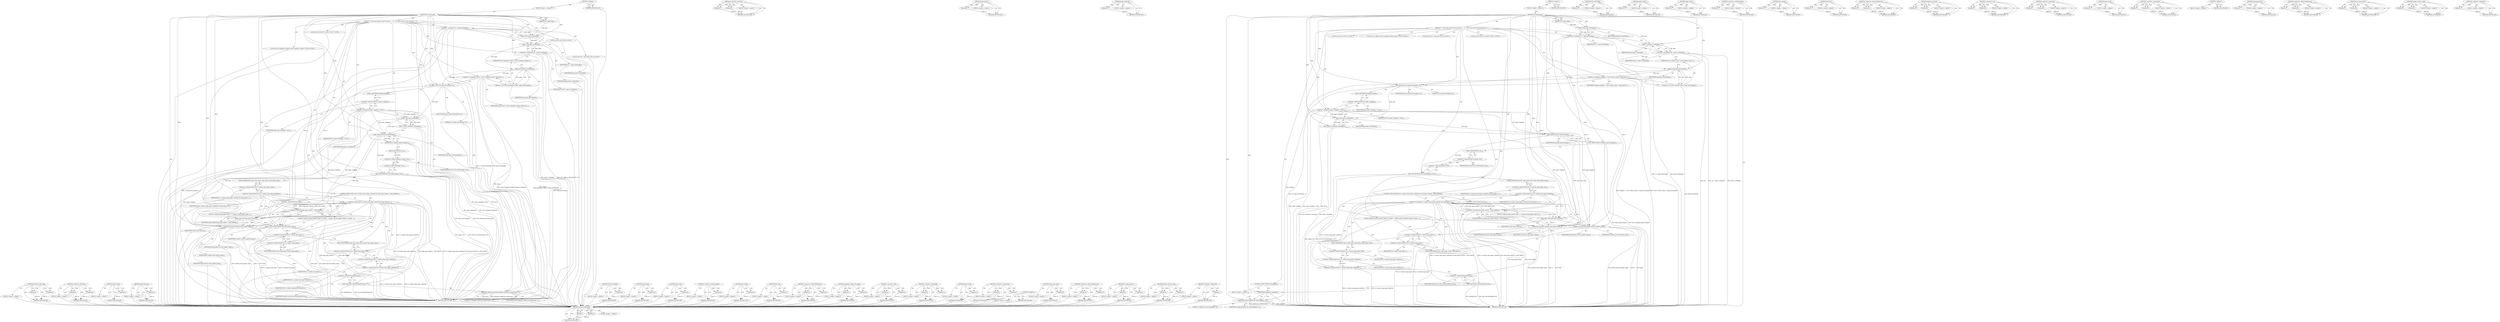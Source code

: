 digraph "&lt;operator&gt;.addressOf" {
vulnerable_192 [label=<(METHOD,enqueue_huge_page)>];
vulnerable_193 [label=<(PARAM,p1)>];
vulnerable_194 [label=<(PARAM,p2)>];
vulnerable_195 [label=<(BLOCK,&lt;empty&gt;,&lt;empty&gt;)>];
vulnerable_196 [label=<(METHOD_RETURN,ANY)>];
vulnerable_174 [label=<(METHOD,&lt;operator&gt;.lessThan)>];
vulnerable_175 [label=<(PARAM,p1)>];
vulnerable_176 [label=<(PARAM,p2)>];
vulnerable_177 [label=<(BLOCK,&lt;empty&gt;,&lt;empty&gt;)>];
vulnerable_178 [label=<(METHOD_RETURN,ANY)>];
vulnerable_130 [label=<(METHOD,page_private)>];
vulnerable_131 [label=<(PARAM,p1)>];
vulnerable_132 [label=<(BLOCK,&lt;empty&gt;,&lt;empty&gt;)>];
vulnerable_133 [label=<(METHOD_RETURN,ANY)>];
vulnerable_152 [label=<(METHOD,page_mapcount)>];
vulnerable_153 [label=<(PARAM,p1)>];
vulnerable_154 [label=<(BLOCK,&lt;empty&gt;,&lt;empty&gt;)>];
vulnerable_155 [label=<(METHOD_RETURN,ANY)>];
vulnerable_6 [label=<(METHOD,&lt;global&gt;)<SUB>1</SUB>>];
vulnerable_7 [label=<(BLOCK,&lt;empty&gt;,&lt;empty&gt;)<SUB>1</SUB>>];
vulnerable_8 [label=<(METHOD,free_huge_page)<SUB>1</SUB>>];
vulnerable_9 [label=<(PARAM,struct page *page)<SUB>1</SUB>>];
vulnerable_10 [label=<(BLOCK,{
	/*
	 * Can't pass hstate in here because it ...,{
	/*
	 * Can't pass hstate in here because it ...)<SUB>2</SUB>>];
vulnerable_11 [label="<(LOCAL,struct hstate* h: hstate*)<SUB>7</SUB>>"];
vulnerable_12 [label=<(&lt;operator&gt;.assignment,*h = page_hstate(page))<SUB>7</SUB>>];
vulnerable_13 [label=<(IDENTIFIER,h,*h = page_hstate(page))<SUB>7</SUB>>];
vulnerable_14 [label=<(page_hstate,page_hstate(page))<SUB>7</SUB>>];
vulnerable_15 [label=<(IDENTIFIER,page,page_hstate(page))<SUB>7</SUB>>];
vulnerable_16 [label="<(LOCAL,int nid: int)<SUB>8</SUB>>"];
vulnerable_17 [label=<(&lt;operator&gt;.assignment,nid = page_to_nid(page))<SUB>8</SUB>>];
vulnerable_18 [label=<(IDENTIFIER,nid,nid = page_to_nid(page))<SUB>8</SUB>>];
vulnerable_19 [label=<(page_to_nid,page_to_nid(page))<SUB>8</SUB>>];
vulnerable_20 [label=<(IDENTIFIER,page,page_to_nid(page))<SUB>8</SUB>>];
vulnerable_21 [label="<(LOCAL,struct address_space* mapping: address_space*)<SUB>9</SUB>>"];
vulnerable_22 [label=<(&lt;operator&gt;.assignment,mapping = (struct address_space *) page_private...)<SUB>11</SUB>>];
vulnerable_23 [label=<(IDENTIFIER,mapping,mapping = (struct address_space *) page_private...)<SUB>11</SUB>>];
vulnerable_24 [label=<(&lt;operator&gt;.cast,(struct address_space *) page_private(page))<SUB>11</SUB>>];
vulnerable_25 [label=<(UNKNOWN,struct address_space *,struct address_space *)<SUB>11</SUB>>];
vulnerable_26 [label=<(page_private,page_private(page))<SUB>11</SUB>>];
vulnerable_27 [label=<(IDENTIFIER,page,page_private(page))<SUB>11</SUB>>];
vulnerable_28 [label=<(set_page_private,set_page_private(page, 0))<SUB>12</SUB>>];
vulnerable_29 [label=<(IDENTIFIER,page,set_page_private(page, 0))<SUB>12</SUB>>];
vulnerable_30 [label=<(LITERAL,0,set_page_private(page, 0))<SUB>12</SUB>>];
vulnerable_31 [label=<(&lt;operator&gt;.assignment,page-&gt;mapping = NULL)<SUB>13</SUB>>];
vulnerable_32 [label=<(&lt;operator&gt;.indirectFieldAccess,page-&gt;mapping)<SUB>13</SUB>>];
vulnerable_33 [label=<(IDENTIFIER,page,page-&gt;mapping = NULL)<SUB>13</SUB>>];
vulnerable_34 [label=<(FIELD_IDENTIFIER,mapping,mapping)<SUB>13</SUB>>];
vulnerable_35 [label=<(IDENTIFIER,NULL,page-&gt;mapping = NULL)<SUB>13</SUB>>];
vulnerable_36 [label=<(BUG_ON,BUG_ON(page_count(page)))<SUB>14</SUB>>];
vulnerable_37 [label=<(page_count,page_count(page))<SUB>14</SUB>>];
vulnerable_38 [label=<(IDENTIFIER,page,page_count(page))<SUB>14</SUB>>];
vulnerable_39 [label=<(BUG_ON,BUG_ON(page_mapcount(page)))<SUB>15</SUB>>];
vulnerable_40 [label=<(page_mapcount,page_mapcount(page))<SUB>15</SUB>>];
vulnerable_41 [label=<(IDENTIFIER,page,page_mapcount(page))<SUB>15</SUB>>];
vulnerable_42 [label=<(INIT_LIST_HEAD,INIT_LIST_HEAD(&amp;page-&gt;lru))<SUB>16</SUB>>];
vulnerable_43 [label=<(&lt;operator&gt;.addressOf,&amp;page-&gt;lru)<SUB>16</SUB>>];
vulnerable_44 [label=<(&lt;operator&gt;.indirectFieldAccess,page-&gt;lru)<SUB>16</SUB>>];
vulnerable_45 [label=<(IDENTIFIER,page,INIT_LIST_HEAD(&amp;page-&gt;lru))<SUB>16</SUB>>];
vulnerable_46 [label=<(FIELD_IDENTIFIER,lru,lru)<SUB>16</SUB>>];
vulnerable_47 [label="<(LOCAL,spin_lock : spin_lock)<SUB>18</SUB>>"];
vulnerable_48 [label=<(CONTROL_STRUCTURE,IF,if (h-&gt;surplus_huge_pages_node[nid] &amp;&amp; huge_page_order(h) &lt; MAX_ORDER))<SUB>19</SUB>>];
vulnerable_49 [label=<(&lt;operator&gt;.logicalAnd,h-&gt;surplus_huge_pages_node[nid] &amp;&amp; huge_page_or...)<SUB>19</SUB>>];
vulnerable_50 [label=<(&lt;operator&gt;.indirectIndexAccess,h-&gt;surplus_huge_pages_node[nid])<SUB>19</SUB>>];
vulnerable_51 [label=<(&lt;operator&gt;.indirectFieldAccess,h-&gt;surplus_huge_pages_node)<SUB>19</SUB>>];
vulnerable_52 [label=<(IDENTIFIER,h,h-&gt;surplus_huge_pages_node[nid] &amp;&amp; huge_page_or...)<SUB>19</SUB>>];
vulnerable_53 [label=<(FIELD_IDENTIFIER,surplus_huge_pages_node,surplus_huge_pages_node)<SUB>19</SUB>>];
vulnerable_54 [label=<(IDENTIFIER,nid,h-&gt;surplus_huge_pages_node[nid] &amp;&amp; huge_page_or...)<SUB>19</SUB>>];
vulnerable_55 [label=<(&lt;operator&gt;.lessThan,huge_page_order(h) &lt; MAX_ORDER)<SUB>19</SUB>>];
vulnerable_56 [label=<(huge_page_order,huge_page_order(h))<SUB>19</SUB>>];
vulnerable_57 [label=<(IDENTIFIER,h,huge_page_order(h))<SUB>19</SUB>>];
vulnerable_58 [label=<(IDENTIFIER,MAX_ORDER,huge_page_order(h) &lt; MAX_ORDER)<SUB>19</SUB>>];
vulnerable_59 [label=<(BLOCK,{
		update_and_free_page(h, page);
		h-&gt;surplus...,{
		update_and_free_page(h, page);
		h-&gt;surplus...)<SUB>19</SUB>>];
vulnerable_60 [label=<(update_and_free_page,update_and_free_page(h, page))<SUB>20</SUB>>];
vulnerable_61 [label=<(IDENTIFIER,h,update_and_free_page(h, page))<SUB>20</SUB>>];
vulnerable_62 [label=<(IDENTIFIER,page,update_and_free_page(h, page))<SUB>20</SUB>>];
vulnerable_63 [label=<(&lt;operator&gt;.postDecrement,h-&gt;surplus_huge_pages--)<SUB>21</SUB>>];
vulnerable_64 [label=<(&lt;operator&gt;.indirectFieldAccess,h-&gt;surplus_huge_pages)<SUB>21</SUB>>];
vulnerable_65 [label=<(IDENTIFIER,h,h-&gt;surplus_huge_pages--)<SUB>21</SUB>>];
vulnerable_66 [label=<(FIELD_IDENTIFIER,surplus_huge_pages,surplus_huge_pages)<SUB>21</SUB>>];
vulnerable_67 [label=<(&lt;operator&gt;.postDecrement,h-&gt;surplus_huge_pages_node[nid]--)<SUB>22</SUB>>];
vulnerable_68 [label=<(&lt;operator&gt;.indirectIndexAccess,h-&gt;surplus_huge_pages_node[nid])<SUB>22</SUB>>];
vulnerable_69 [label=<(&lt;operator&gt;.indirectFieldAccess,h-&gt;surplus_huge_pages_node)<SUB>22</SUB>>];
vulnerable_70 [label=<(IDENTIFIER,h,h-&gt;surplus_huge_pages_node[nid]--)<SUB>22</SUB>>];
vulnerable_71 [label=<(FIELD_IDENTIFIER,surplus_huge_pages_node,surplus_huge_pages_node)<SUB>22</SUB>>];
vulnerable_72 [label=<(IDENTIFIER,nid,h-&gt;surplus_huge_pages_node[nid]--)<SUB>22</SUB>>];
vulnerable_73 [label=<(CONTROL_STRUCTURE,ELSE,else)<SUB>23</SUB>>];
vulnerable_74 [label=<(BLOCK,{
 		enqueue_huge_page(h, page);
 	},{
 		enqueue_huge_page(h, page);
 	})<SUB>23</SUB>>];
vulnerable_75 [label=<(enqueue_huge_page,enqueue_huge_page(h, page))<SUB>24</SUB>>];
vulnerable_76 [label=<(IDENTIFIER,h,enqueue_huge_page(h, page))<SUB>24</SUB>>];
vulnerable_77 [label=<(IDENTIFIER,page,enqueue_huge_page(h, page))<SUB>24</SUB>>];
vulnerable_78 [label=<(spin_unlock,spin_unlock(&amp;hugetlb_lock))<SUB>26</SUB>>];
vulnerable_79 [label=<(&lt;operator&gt;.addressOf,&amp;hugetlb_lock)<SUB>26</SUB>>];
vulnerable_80 [label=<(IDENTIFIER,hugetlb_lock,spin_unlock(&amp;hugetlb_lock))<SUB>26</SUB>>];
vulnerable_81 [label=<(CONTROL_STRUCTURE,IF,if (mapping))<SUB>27</SUB>>];
vulnerable_82 [label=<(IDENTIFIER,mapping,if (mapping))<SUB>27</SUB>>];
vulnerable_83 [label=<(BLOCK,&lt;empty&gt;,&lt;empty&gt;)<SUB>28</SUB>>];
vulnerable_84 [label=<(hugetlb_put_quota,hugetlb_put_quota(mapping, 1))<SUB>28</SUB>>];
vulnerable_85 [label=<(IDENTIFIER,mapping,hugetlb_put_quota(mapping, 1))<SUB>28</SUB>>];
vulnerable_86 [label=<(LITERAL,1,hugetlb_put_quota(mapping, 1))<SUB>28</SUB>>];
vulnerable_87 [label=<(METHOD_RETURN,void)<SUB>1</SUB>>];
vulnerable_89 [label=<(METHOD_RETURN,ANY)<SUB>1</SUB>>];
vulnerable_156 [label=<(METHOD,INIT_LIST_HEAD)>];
vulnerable_157 [label=<(PARAM,p1)>];
vulnerable_158 [label=<(BLOCK,&lt;empty&gt;,&lt;empty&gt;)>];
vulnerable_159 [label=<(METHOD_RETURN,ANY)>];
vulnerable_117 [label=<(METHOD,page_hstate)>];
vulnerable_118 [label=<(PARAM,p1)>];
vulnerable_119 [label=<(BLOCK,&lt;empty&gt;,&lt;empty&gt;)>];
vulnerable_120 [label=<(METHOD_RETURN,ANY)>];
vulnerable_148 [label=<(METHOD,page_count)>];
vulnerable_149 [label=<(PARAM,p1)>];
vulnerable_150 [label=<(BLOCK,&lt;empty&gt;,&lt;empty&gt;)>];
vulnerable_151 [label=<(METHOD_RETURN,ANY)>];
vulnerable_188 [label=<(METHOD,&lt;operator&gt;.postDecrement)>];
vulnerable_189 [label=<(PARAM,p1)>];
vulnerable_190 [label=<(BLOCK,&lt;empty&gt;,&lt;empty&gt;)>];
vulnerable_191 [label=<(METHOD_RETURN,ANY)>];
vulnerable_197 [label=<(METHOD,spin_unlock)>];
vulnerable_198 [label=<(PARAM,p1)>];
vulnerable_199 [label=<(BLOCK,&lt;empty&gt;,&lt;empty&gt;)>];
vulnerable_200 [label=<(METHOD_RETURN,ANY)>];
vulnerable_144 [label=<(METHOD,BUG_ON)>];
vulnerable_145 [label=<(PARAM,p1)>];
vulnerable_146 [label=<(BLOCK,&lt;empty&gt;,&lt;empty&gt;)>];
vulnerable_147 [label=<(METHOD_RETURN,ANY)>];
vulnerable_139 [label=<(METHOD,&lt;operator&gt;.indirectFieldAccess)>];
vulnerable_140 [label=<(PARAM,p1)>];
vulnerable_141 [label=<(PARAM,p2)>];
vulnerable_142 [label=<(BLOCK,&lt;empty&gt;,&lt;empty&gt;)>];
vulnerable_143 [label=<(METHOD_RETURN,ANY)>];
vulnerable_201 [label=<(METHOD,hugetlb_put_quota)>];
vulnerable_202 [label=<(PARAM,p1)>];
vulnerable_203 [label=<(PARAM,p2)>];
vulnerable_204 [label=<(BLOCK,&lt;empty&gt;,&lt;empty&gt;)>];
vulnerable_205 [label=<(METHOD_RETURN,ANY)>];
vulnerable_125 [label=<(METHOD,&lt;operator&gt;.cast)>];
vulnerable_126 [label=<(PARAM,p1)>];
vulnerable_127 [label=<(PARAM,p2)>];
vulnerable_128 [label=<(BLOCK,&lt;empty&gt;,&lt;empty&gt;)>];
vulnerable_129 [label=<(METHOD_RETURN,ANY)>];
vulnerable_164 [label=<(METHOD,&lt;operator&gt;.logicalAnd)>];
vulnerable_165 [label=<(PARAM,p1)>];
vulnerable_166 [label=<(PARAM,p2)>];
vulnerable_167 [label=<(BLOCK,&lt;empty&gt;,&lt;empty&gt;)>];
vulnerable_168 [label=<(METHOD_RETURN,ANY)>];
vulnerable_121 [label=<(METHOD,page_to_nid)>];
vulnerable_122 [label=<(PARAM,p1)>];
vulnerable_123 [label=<(BLOCK,&lt;empty&gt;,&lt;empty&gt;)>];
vulnerable_124 [label=<(METHOD_RETURN,ANY)>];
vulnerable_112 [label=<(METHOD,&lt;operator&gt;.assignment)>];
vulnerable_113 [label=<(PARAM,p1)>];
vulnerable_114 [label=<(PARAM,p2)>];
vulnerable_115 [label=<(BLOCK,&lt;empty&gt;,&lt;empty&gt;)>];
vulnerable_116 [label=<(METHOD_RETURN,ANY)>];
vulnerable_106 [label=<(METHOD,&lt;global&gt;)<SUB>1</SUB>>];
vulnerable_107 [label=<(BLOCK,&lt;empty&gt;,&lt;empty&gt;)>];
vulnerable_108 [label=<(METHOD_RETURN,ANY)>];
vulnerable_179 [label=<(METHOD,huge_page_order)>];
vulnerable_180 [label=<(PARAM,p1)>];
vulnerable_181 [label=<(BLOCK,&lt;empty&gt;,&lt;empty&gt;)>];
vulnerable_182 [label=<(METHOD_RETURN,ANY)>];
vulnerable_169 [label=<(METHOD,&lt;operator&gt;.indirectIndexAccess)>];
vulnerable_170 [label=<(PARAM,p1)>];
vulnerable_171 [label=<(PARAM,p2)>];
vulnerable_172 [label=<(BLOCK,&lt;empty&gt;,&lt;empty&gt;)>];
vulnerable_173 [label=<(METHOD_RETURN,ANY)>];
vulnerable_134 [label=<(METHOD,set_page_private)>];
vulnerable_135 [label=<(PARAM,p1)>];
vulnerable_136 [label=<(PARAM,p2)>];
vulnerable_137 [label=<(BLOCK,&lt;empty&gt;,&lt;empty&gt;)>];
vulnerable_138 [label=<(METHOD_RETURN,ANY)>];
vulnerable_183 [label=<(METHOD,update_and_free_page)>];
vulnerable_184 [label=<(PARAM,p1)>];
vulnerable_185 [label=<(PARAM,p2)>];
vulnerable_186 [label=<(BLOCK,&lt;empty&gt;,&lt;empty&gt;)>];
vulnerable_187 [label=<(METHOD_RETURN,ANY)>];
vulnerable_160 [label=<(METHOD,&lt;operator&gt;.addressOf)>];
vulnerable_161 [label=<(PARAM,p1)>];
vulnerable_162 [label=<(BLOCK,&lt;empty&gt;,&lt;empty&gt;)>];
vulnerable_163 [label=<(METHOD_RETURN,ANY)>];
fixed_189 [label=<(METHOD,enqueue_huge_page)>];
fixed_190 [label=<(PARAM,p1)>];
fixed_191 [label=<(PARAM,p2)>];
fixed_192 [label=<(BLOCK,&lt;empty&gt;,&lt;empty&gt;)>];
fixed_193 [label=<(METHOD_RETURN,ANY)>];
fixed_171 [label=<(METHOD,&lt;operator&gt;.lessThan)>];
fixed_172 [label=<(PARAM,p1)>];
fixed_173 [label=<(PARAM,p2)>];
fixed_174 [label=<(BLOCK,&lt;empty&gt;,&lt;empty&gt;)>];
fixed_175 [label=<(METHOD_RETURN,ANY)>];
fixed_127 [label=<(METHOD,page_private)>];
fixed_128 [label=<(PARAM,p1)>];
fixed_129 [label=<(BLOCK,&lt;empty&gt;,&lt;empty&gt;)>];
fixed_130 [label=<(METHOD_RETURN,ANY)>];
fixed_149 [label=<(METHOD,page_mapcount)>];
fixed_150 [label=<(PARAM,p1)>];
fixed_151 [label=<(BLOCK,&lt;empty&gt;,&lt;empty&gt;)>];
fixed_152 [label=<(METHOD_RETURN,ANY)>];
fixed_6 [label=<(METHOD,&lt;global&gt;)<SUB>1</SUB>>];
fixed_7 [label=<(BLOCK,&lt;empty&gt;,&lt;empty&gt;)<SUB>1</SUB>>];
fixed_8 [label=<(METHOD,free_huge_page)<SUB>1</SUB>>];
fixed_9 [label=<(PARAM,struct page *page)<SUB>1</SUB>>];
fixed_10 [label=<(BLOCK,{
	/*
	 * Can't pass hstate in here because it ...,{
	/*
	 * Can't pass hstate in here because it ...)<SUB>2</SUB>>];
fixed_11 [label="<(LOCAL,struct hstate* h: hstate*)<SUB>7</SUB>>"];
fixed_12 [label=<(&lt;operator&gt;.assignment,*h = page_hstate(page))<SUB>7</SUB>>];
fixed_13 [label=<(IDENTIFIER,h,*h = page_hstate(page))<SUB>7</SUB>>];
fixed_14 [label=<(page_hstate,page_hstate(page))<SUB>7</SUB>>];
fixed_15 [label=<(IDENTIFIER,page,page_hstate(page))<SUB>7</SUB>>];
fixed_16 [label="<(LOCAL,int nid: int)<SUB>8</SUB>>"];
fixed_17 [label=<(&lt;operator&gt;.assignment,nid = page_to_nid(page))<SUB>8</SUB>>];
fixed_18 [label=<(IDENTIFIER,nid,nid = page_to_nid(page))<SUB>8</SUB>>];
fixed_19 [label=<(page_to_nid,page_to_nid(page))<SUB>8</SUB>>];
fixed_20 [label=<(IDENTIFIER,page,page_to_nid(page))<SUB>8</SUB>>];
fixed_21 [label="<(LOCAL,struct hugepage_subpool* spool: hugepage_subpool*)<SUB>9</SUB>>"];
fixed_22 [label=<(&lt;operator&gt;.assignment,*spool =
		(struct hugepage_subpool *)page_priv...)<SUB>9</SUB>>];
fixed_23 [label=<(IDENTIFIER,spool,*spool =
		(struct hugepage_subpool *)page_priv...)<SUB>9</SUB>>];
fixed_24 [label=<(&lt;operator&gt;.cast,(struct hugepage_subpool *)page_private(page))<SUB>10</SUB>>];
fixed_25 [label=<(UNKNOWN,struct hugepage_subpool *,struct hugepage_subpool *)<SUB>10</SUB>>];
fixed_26 [label=<(page_private,page_private(page))<SUB>10</SUB>>];
fixed_27 [label=<(IDENTIFIER,page,page_private(page))<SUB>10</SUB>>];
fixed_28 [label=<(set_page_private,set_page_private(page, 0))<SUB>12</SUB>>];
fixed_29 [label=<(IDENTIFIER,page,set_page_private(page, 0))<SUB>12</SUB>>];
fixed_30 [label=<(LITERAL,0,set_page_private(page, 0))<SUB>12</SUB>>];
fixed_31 [label=<(&lt;operator&gt;.assignment,page-&gt;mapping = NULL)<SUB>13</SUB>>];
fixed_32 [label=<(&lt;operator&gt;.indirectFieldAccess,page-&gt;mapping)<SUB>13</SUB>>];
fixed_33 [label=<(IDENTIFIER,page,page-&gt;mapping = NULL)<SUB>13</SUB>>];
fixed_34 [label=<(FIELD_IDENTIFIER,mapping,mapping)<SUB>13</SUB>>];
fixed_35 [label=<(IDENTIFIER,NULL,page-&gt;mapping = NULL)<SUB>13</SUB>>];
fixed_36 [label=<(BUG_ON,BUG_ON(page_count(page)))<SUB>14</SUB>>];
fixed_37 [label=<(page_count,page_count(page))<SUB>14</SUB>>];
fixed_38 [label=<(IDENTIFIER,page,page_count(page))<SUB>14</SUB>>];
fixed_39 [label=<(BUG_ON,BUG_ON(page_mapcount(page)))<SUB>15</SUB>>];
fixed_40 [label=<(page_mapcount,page_mapcount(page))<SUB>15</SUB>>];
fixed_41 [label=<(IDENTIFIER,page,page_mapcount(page))<SUB>15</SUB>>];
fixed_42 [label=<(INIT_LIST_HEAD,INIT_LIST_HEAD(&amp;page-&gt;lru))<SUB>16</SUB>>];
fixed_43 [label=<(&lt;operator&gt;.addressOf,&amp;page-&gt;lru)<SUB>16</SUB>>];
fixed_44 [label=<(&lt;operator&gt;.indirectFieldAccess,page-&gt;lru)<SUB>16</SUB>>];
fixed_45 [label=<(IDENTIFIER,page,INIT_LIST_HEAD(&amp;page-&gt;lru))<SUB>16</SUB>>];
fixed_46 [label=<(FIELD_IDENTIFIER,lru,lru)<SUB>16</SUB>>];
fixed_47 [label="<(LOCAL,spin_lock : spin_lock)<SUB>18</SUB>>"];
fixed_48 [label=<(CONTROL_STRUCTURE,IF,if (h-&gt;surplus_huge_pages_node[nid] &amp;&amp; huge_page_order(h) &lt; MAX_ORDER))<SUB>19</SUB>>];
fixed_49 [label=<(&lt;operator&gt;.logicalAnd,h-&gt;surplus_huge_pages_node[nid] &amp;&amp; huge_page_or...)<SUB>19</SUB>>];
fixed_50 [label=<(&lt;operator&gt;.indirectIndexAccess,h-&gt;surplus_huge_pages_node[nid])<SUB>19</SUB>>];
fixed_51 [label=<(&lt;operator&gt;.indirectFieldAccess,h-&gt;surplus_huge_pages_node)<SUB>19</SUB>>];
fixed_52 [label=<(IDENTIFIER,h,h-&gt;surplus_huge_pages_node[nid] &amp;&amp; huge_page_or...)<SUB>19</SUB>>];
fixed_53 [label=<(FIELD_IDENTIFIER,surplus_huge_pages_node,surplus_huge_pages_node)<SUB>19</SUB>>];
fixed_54 [label=<(IDENTIFIER,nid,h-&gt;surplus_huge_pages_node[nid] &amp;&amp; huge_page_or...)<SUB>19</SUB>>];
fixed_55 [label=<(&lt;operator&gt;.lessThan,huge_page_order(h) &lt; MAX_ORDER)<SUB>19</SUB>>];
fixed_56 [label=<(huge_page_order,huge_page_order(h))<SUB>19</SUB>>];
fixed_57 [label=<(IDENTIFIER,h,huge_page_order(h))<SUB>19</SUB>>];
fixed_58 [label=<(IDENTIFIER,MAX_ORDER,huge_page_order(h) &lt; MAX_ORDER)<SUB>19</SUB>>];
fixed_59 [label=<(BLOCK,{
		update_and_free_page(h, page);
		h-&gt;surplus...,{
		update_and_free_page(h, page);
		h-&gt;surplus...)<SUB>19</SUB>>];
fixed_60 [label=<(update_and_free_page,update_and_free_page(h, page))<SUB>20</SUB>>];
fixed_61 [label=<(IDENTIFIER,h,update_and_free_page(h, page))<SUB>20</SUB>>];
fixed_62 [label=<(IDENTIFIER,page,update_and_free_page(h, page))<SUB>20</SUB>>];
fixed_63 [label=<(&lt;operator&gt;.postDecrement,h-&gt;surplus_huge_pages--)<SUB>21</SUB>>];
fixed_64 [label=<(&lt;operator&gt;.indirectFieldAccess,h-&gt;surplus_huge_pages)<SUB>21</SUB>>];
fixed_65 [label=<(IDENTIFIER,h,h-&gt;surplus_huge_pages--)<SUB>21</SUB>>];
fixed_66 [label=<(FIELD_IDENTIFIER,surplus_huge_pages,surplus_huge_pages)<SUB>21</SUB>>];
fixed_67 [label=<(&lt;operator&gt;.postDecrement,h-&gt;surplus_huge_pages_node[nid]--)<SUB>22</SUB>>];
fixed_68 [label=<(&lt;operator&gt;.indirectIndexAccess,h-&gt;surplus_huge_pages_node[nid])<SUB>22</SUB>>];
fixed_69 [label=<(&lt;operator&gt;.indirectFieldAccess,h-&gt;surplus_huge_pages_node)<SUB>22</SUB>>];
fixed_70 [label=<(IDENTIFIER,h,h-&gt;surplus_huge_pages_node[nid]--)<SUB>22</SUB>>];
fixed_71 [label=<(FIELD_IDENTIFIER,surplus_huge_pages_node,surplus_huge_pages_node)<SUB>22</SUB>>];
fixed_72 [label=<(IDENTIFIER,nid,h-&gt;surplus_huge_pages_node[nid]--)<SUB>22</SUB>>];
fixed_73 [label=<(CONTROL_STRUCTURE,ELSE,else)<SUB>23</SUB>>];
fixed_74 [label=<(BLOCK,{
 		enqueue_huge_page(h, page);
 	},{
 		enqueue_huge_page(h, page);
 	})<SUB>23</SUB>>];
fixed_75 [label=<(enqueue_huge_page,enqueue_huge_page(h, page))<SUB>24</SUB>>];
fixed_76 [label=<(IDENTIFIER,h,enqueue_huge_page(h, page))<SUB>24</SUB>>];
fixed_77 [label=<(IDENTIFIER,page,enqueue_huge_page(h, page))<SUB>24</SUB>>];
fixed_78 [label=<(spin_unlock,spin_unlock(&amp;hugetlb_lock))<SUB>26</SUB>>];
fixed_79 [label=<(&lt;operator&gt;.addressOf,&amp;hugetlb_lock)<SUB>26</SUB>>];
fixed_80 [label=<(IDENTIFIER,hugetlb_lock,spin_unlock(&amp;hugetlb_lock))<SUB>26</SUB>>];
fixed_81 [label=<(hugepage_subpool_put_pages,hugepage_subpool_put_pages(spool, 1))<SUB>27</SUB>>];
fixed_82 [label=<(IDENTIFIER,spool,hugepage_subpool_put_pages(spool, 1))<SUB>27</SUB>>];
fixed_83 [label=<(LITERAL,1,hugepage_subpool_put_pages(spool, 1))<SUB>27</SUB>>];
fixed_84 [label=<(METHOD_RETURN,void)<SUB>1</SUB>>];
fixed_86 [label=<(METHOD_RETURN,ANY)<SUB>1</SUB>>];
fixed_153 [label=<(METHOD,INIT_LIST_HEAD)>];
fixed_154 [label=<(PARAM,p1)>];
fixed_155 [label=<(BLOCK,&lt;empty&gt;,&lt;empty&gt;)>];
fixed_156 [label=<(METHOD_RETURN,ANY)>];
fixed_114 [label=<(METHOD,page_hstate)>];
fixed_115 [label=<(PARAM,p1)>];
fixed_116 [label=<(BLOCK,&lt;empty&gt;,&lt;empty&gt;)>];
fixed_117 [label=<(METHOD_RETURN,ANY)>];
fixed_145 [label=<(METHOD,page_count)>];
fixed_146 [label=<(PARAM,p1)>];
fixed_147 [label=<(BLOCK,&lt;empty&gt;,&lt;empty&gt;)>];
fixed_148 [label=<(METHOD_RETURN,ANY)>];
fixed_185 [label=<(METHOD,&lt;operator&gt;.postDecrement)>];
fixed_186 [label=<(PARAM,p1)>];
fixed_187 [label=<(BLOCK,&lt;empty&gt;,&lt;empty&gt;)>];
fixed_188 [label=<(METHOD_RETURN,ANY)>];
fixed_194 [label=<(METHOD,spin_unlock)>];
fixed_195 [label=<(PARAM,p1)>];
fixed_196 [label=<(BLOCK,&lt;empty&gt;,&lt;empty&gt;)>];
fixed_197 [label=<(METHOD_RETURN,ANY)>];
fixed_141 [label=<(METHOD,BUG_ON)>];
fixed_142 [label=<(PARAM,p1)>];
fixed_143 [label=<(BLOCK,&lt;empty&gt;,&lt;empty&gt;)>];
fixed_144 [label=<(METHOD_RETURN,ANY)>];
fixed_136 [label=<(METHOD,&lt;operator&gt;.indirectFieldAccess)>];
fixed_137 [label=<(PARAM,p1)>];
fixed_138 [label=<(PARAM,p2)>];
fixed_139 [label=<(BLOCK,&lt;empty&gt;,&lt;empty&gt;)>];
fixed_140 [label=<(METHOD_RETURN,ANY)>];
fixed_198 [label=<(METHOD,hugepage_subpool_put_pages)>];
fixed_199 [label=<(PARAM,p1)>];
fixed_200 [label=<(PARAM,p2)>];
fixed_201 [label=<(BLOCK,&lt;empty&gt;,&lt;empty&gt;)>];
fixed_202 [label=<(METHOD_RETURN,ANY)>];
fixed_122 [label=<(METHOD,&lt;operator&gt;.cast)>];
fixed_123 [label=<(PARAM,p1)>];
fixed_124 [label=<(PARAM,p2)>];
fixed_125 [label=<(BLOCK,&lt;empty&gt;,&lt;empty&gt;)>];
fixed_126 [label=<(METHOD_RETURN,ANY)>];
fixed_161 [label=<(METHOD,&lt;operator&gt;.logicalAnd)>];
fixed_162 [label=<(PARAM,p1)>];
fixed_163 [label=<(PARAM,p2)>];
fixed_164 [label=<(BLOCK,&lt;empty&gt;,&lt;empty&gt;)>];
fixed_165 [label=<(METHOD_RETURN,ANY)>];
fixed_118 [label=<(METHOD,page_to_nid)>];
fixed_119 [label=<(PARAM,p1)>];
fixed_120 [label=<(BLOCK,&lt;empty&gt;,&lt;empty&gt;)>];
fixed_121 [label=<(METHOD_RETURN,ANY)>];
fixed_109 [label=<(METHOD,&lt;operator&gt;.assignment)>];
fixed_110 [label=<(PARAM,p1)>];
fixed_111 [label=<(PARAM,p2)>];
fixed_112 [label=<(BLOCK,&lt;empty&gt;,&lt;empty&gt;)>];
fixed_113 [label=<(METHOD_RETURN,ANY)>];
fixed_103 [label=<(METHOD,&lt;global&gt;)<SUB>1</SUB>>];
fixed_104 [label=<(BLOCK,&lt;empty&gt;,&lt;empty&gt;)>];
fixed_105 [label=<(METHOD_RETURN,ANY)>];
fixed_176 [label=<(METHOD,huge_page_order)>];
fixed_177 [label=<(PARAM,p1)>];
fixed_178 [label=<(BLOCK,&lt;empty&gt;,&lt;empty&gt;)>];
fixed_179 [label=<(METHOD_RETURN,ANY)>];
fixed_166 [label=<(METHOD,&lt;operator&gt;.indirectIndexAccess)>];
fixed_167 [label=<(PARAM,p1)>];
fixed_168 [label=<(PARAM,p2)>];
fixed_169 [label=<(BLOCK,&lt;empty&gt;,&lt;empty&gt;)>];
fixed_170 [label=<(METHOD_RETURN,ANY)>];
fixed_131 [label=<(METHOD,set_page_private)>];
fixed_132 [label=<(PARAM,p1)>];
fixed_133 [label=<(PARAM,p2)>];
fixed_134 [label=<(BLOCK,&lt;empty&gt;,&lt;empty&gt;)>];
fixed_135 [label=<(METHOD_RETURN,ANY)>];
fixed_180 [label=<(METHOD,update_and_free_page)>];
fixed_181 [label=<(PARAM,p1)>];
fixed_182 [label=<(PARAM,p2)>];
fixed_183 [label=<(BLOCK,&lt;empty&gt;,&lt;empty&gt;)>];
fixed_184 [label=<(METHOD_RETURN,ANY)>];
fixed_157 [label=<(METHOD,&lt;operator&gt;.addressOf)>];
fixed_158 [label=<(PARAM,p1)>];
fixed_159 [label=<(BLOCK,&lt;empty&gt;,&lt;empty&gt;)>];
fixed_160 [label=<(METHOD_RETURN,ANY)>];
vulnerable_192 -> vulnerable_193  [key=0, label="AST: "];
vulnerable_192 -> vulnerable_193  [key=1, label="DDG: "];
vulnerable_192 -> vulnerable_195  [key=0, label="AST: "];
vulnerable_192 -> vulnerable_194  [key=0, label="AST: "];
vulnerable_192 -> vulnerable_194  [key=1, label="DDG: "];
vulnerable_192 -> vulnerable_196  [key=0, label="AST: "];
vulnerable_192 -> vulnerable_196  [key=1, label="CFG: "];
vulnerable_193 -> vulnerable_196  [key=0, label="DDG: p1"];
vulnerable_194 -> vulnerable_196  [key=0, label="DDG: p2"];
vulnerable_174 -> vulnerable_175  [key=0, label="AST: "];
vulnerable_174 -> vulnerable_175  [key=1, label="DDG: "];
vulnerable_174 -> vulnerable_177  [key=0, label="AST: "];
vulnerable_174 -> vulnerable_176  [key=0, label="AST: "];
vulnerable_174 -> vulnerable_176  [key=1, label="DDG: "];
vulnerable_174 -> vulnerable_178  [key=0, label="AST: "];
vulnerable_174 -> vulnerable_178  [key=1, label="CFG: "];
vulnerable_175 -> vulnerable_178  [key=0, label="DDG: p1"];
vulnerable_176 -> vulnerable_178  [key=0, label="DDG: p2"];
vulnerable_130 -> vulnerable_131  [key=0, label="AST: "];
vulnerable_130 -> vulnerable_131  [key=1, label="DDG: "];
vulnerable_130 -> vulnerable_132  [key=0, label="AST: "];
vulnerable_130 -> vulnerable_133  [key=0, label="AST: "];
vulnerable_130 -> vulnerable_133  [key=1, label="CFG: "];
vulnerable_131 -> vulnerable_133  [key=0, label="DDG: p1"];
vulnerable_152 -> vulnerable_153  [key=0, label="AST: "];
vulnerable_152 -> vulnerable_153  [key=1, label="DDG: "];
vulnerable_152 -> vulnerable_154  [key=0, label="AST: "];
vulnerable_152 -> vulnerable_155  [key=0, label="AST: "];
vulnerable_152 -> vulnerable_155  [key=1, label="CFG: "];
vulnerable_153 -> vulnerable_155  [key=0, label="DDG: p1"];
vulnerable_6 -> vulnerable_7  [key=0, label="AST: "];
vulnerable_6 -> vulnerable_89  [key=0, label="AST: "];
vulnerable_6 -> vulnerable_89  [key=1, label="CFG: "];
vulnerable_7 -> vulnerable_8  [key=0, label="AST: "];
vulnerable_8 -> vulnerable_9  [key=0, label="AST: "];
vulnerable_8 -> vulnerable_9  [key=1, label="DDG: "];
vulnerable_8 -> vulnerable_10  [key=0, label="AST: "];
vulnerable_8 -> vulnerable_87  [key=0, label="AST: "];
vulnerable_8 -> vulnerable_14  [key=0, label="CFG: "];
vulnerable_8 -> vulnerable_14  [key=1, label="DDG: "];
vulnerable_8 -> vulnerable_31  [key=0, label="DDG: "];
vulnerable_8 -> vulnerable_28  [key=0, label="DDG: "];
vulnerable_8 -> vulnerable_78  [key=0, label="DDG: "];
vulnerable_8 -> vulnerable_82  [key=0, label="DDG: "];
vulnerable_8 -> vulnerable_19  [key=0, label="DDG: "];
vulnerable_8 -> vulnerable_37  [key=0, label="DDG: "];
vulnerable_8 -> vulnerable_40  [key=0, label="DDG: "];
vulnerable_8 -> vulnerable_26  [key=0, label="DDG: "];
vulnerable_8 -> vulnerable_55  [key=0, label="DDG: "];
vulnerable_8 -> vulnerable_60  [key=0, label="DDG: "];
vulnerable_8 -> vulnerable_84  [key=0, label="DDG: "];
vulnerable_8 -> vulnerable_56  [key=0, label="DDG: "];
vulnerable_8 -> vulnerable_75  [key=0, label="DDG: "];
vulnerable_9 -> vulnerable_14  [key=0, label="DDG: page"];
vulnerable_10 -> vulnerable_11  [key=0, label="AST: "];
vulnerable_10 -> vulnerable_12  [key=0, label="AST: "];
vulnerable_10 -> vulnerable_16  [key=0, label="AST: "];
vulnerable_10 -> vulnerable_17  [key=0, label="AST: "];
vulnerable_10 -> vulnerable_21  [key=0, label="AST: "];
vulnerable_10 -> vulnerable_22  [key=0, label="AST: "];
vulnerable_10 -> vulnerable_28  [key=0, label="AST: "];
vulnerable_10 -> vulnerable_31  [key=0, label="AST: "];
vulnerable_10 -> vulnerable_36  [key=0, label="AST: "];
vulnerable_10 -> vulnerable_39  [key=0, label="AST: "];
vulnerable_10 -> vulnerable_42  [key=0, label="AST: "];
vulnerable_10 -> vulnerable_47  [key=0, label="AST: "];
vulnerable_10 -> vulnerable_48  [key=0, label="AST: "];
vulnerable_10 -> vulnerable_78  [key=0, label="AST: "];
vulnerable_10 -> vulnerable_81  [key=0, label="AST: "];
vulnerable_12 -> vulnerable_13  [key=0, label="AST: "];
vulnerable_12 -> vulnerable_14  [key=0, label="AST: "];
vulnerable_12 -> vulnerable_19  [key=0, label="CFG: "];
vulnerable_12 -> vulnerable_87  [key=0, label="DDG: page_hstate(page)"];
vulnerable_12 -> vulnerable_87  [key=1, label="DDG: *h = page_hstate(page)"];
vulnerable_12 -> vulnerable_60  [key=0, label="DDG: h"];
vulnerable_12 -> vulnerable_56  [key=0, label="DDG: h"];
vulnerable_12 -> vulnerable_75  [key=0, label="DDG: h"];
vulnerable_14 -> vulnerable_15  [key=0, label="AST: "];
vulnerable_14 -> vulnerable_12  [key=0, label="CFG: "];
vulnerable_14 -> vulnerable_12  [key=1, label="DDG: page"];
vulnerable_14 -> vulnerable_19  [key=0, label="DDG: page"];
vulnerable_17 -> vulnerable_18  [key=0, label="AST: "];
vulnerable_17 -> vulnerable_19  [key=0, label="AST: "];
vulnerable_17 -> vulnerable_25  [key=0, label="CFG: "];
vulnerable_17 -> vulnerable_87  [key=0, label="DDG: nid"];
vulnerable_17 -> vulnerable_87  [key=1, label="DDG: page_to_nid(page)"];
vulnerable_17 -> vulnerable_87  [key=2, label="DDG: nid = page_to_nid(page)"];
vulnerable_19 -> vulnerable_20  [key=0, label="AST: "];
vulnerable_19 -> vulnerable_17  [key=0, label="CFG: "];
vulnerable_19 -> vulnerable_17  [key=1, label="DDG: page"];
vulnerable_19 -> vulnerable_26  [key=0, label="DDG: page"];
vulnerable_22 -> vulnerable_23  [key=0, label="AST: "];
vulnerable_22 -> vulnerable_24  [key=0, label="AST: "];
vulnerable_22 -> vulnerable_28  [key=0, label="CFG: "];
vulnerable_22 -> vulnerable_87  [key=0, label="DDG: (struct address_space *) page_private(page)"];
vulnerable_22 -> vulnerable_87  [key=1, label="DDG: mapping = (struct address_space *) page_private(page)"];
vulnerable_22 -> vulnerable_84  [key=0, label="DDG: mapping"];
vulnerable_24 -> vulnerable_25  [key=0, label="AST: "];
vulnerable_24 -> vulnerable_26  [key=0, label="AST: "];
vulnerable_24 -> vulnerable_22  [key=0, label="CFG: "];
vulnerable_24 -> vulnerable_87  [key=0, label="DDG: page_private(page)"];
vulnerable_25 -> vulnerable_26  [key=0, label="CFG: "];
vulnerable_26 -> vulnerable_27  [key=0, label="AST: "];
vulnerable_26 -> vulnerable_24  [key=0, label="CFG: "];
vulnerable_26 -> vulnerable_24  [key=1, label="DDG: page"];
vulnerable_26 -> vulnerable_22  [key=0, label="DDG: page"];
vulnerable_26 -> vulnerable_28  [key=0, label="DDG: page"];
vulnerable_28 -> vulnerable_29  [key=0, label="AST: "];
vulnerable_28 -> vulnerable_30  [key=0, label="AST: "];
vulnerable_28 -> vulnerable_34  [key=0, label="CFG: "];
vulnerable_28 -> vulnerable_87  [key=0, label="DDG: set_page_private(page, 0)"];
vulnerable_28 -> vulnerable_37  [key=0, label="DDG: page"];
vulnerable_31 -> vulnerable_32  [key=0, label="AST: "];
vulnerable_31 -> vulnerable_35  [key=0, label="AST: "];
vulnerable_31 -> vulnerable_37  [key=0, label="CFG: "];
vulnerable_31 -> vulnerable_37  [key=1, label="DDG: page-&gt;mapping"];
vulnerable_31 -> vulnerable_87  [key=0, label="DDG: page-&gt;mapping"];
vulnerable_31 -> vulnerable_87  [key=1, label="DDG: page-&gt;mapping = NULL"];
vulnerable_31 -> vulnerable_87  [key=2, label="DDG: NULL"];
vulnerable_31 -> vulnerable_40  [key=0, label="DDG: page-&gt;mapping"];
vulnerable_31 -> vulnerable_60  [key=0, label="DDG: page-&gt;mapping"];
vulnerable_31 -> vulnerable_75  [key=0, label="DDG: page-&gt;mapping"];
vulnerable_32 -> vulnerable_33  [key=0, label="AST: "];
vulnerable_32 -> vulnerable_34  [key=0, label="AST: "];
vulnerable_32 -> vulnerable_31  [key=0, label="CFG: "];
vulnerable_34 -> vulnerable_32  [key=0, label="CFG: "];
vulnerable_36 -> vulnerable_37  [key=0, label="AST: "];
vulnerable_36 -> vulnerable_40  [key=0, label="CFG: "];
vulnerable_36 -> vulnerable_87  [key=0, label="DDG: page_count(page)"];
vulnerable_36 -> vulnerable_87  [key=1, label="DDG: BUG_ON(page_count(page))"];
vulnerable_37 -> vulnerable_38  [key=0, label="AST: "];
vulnerable_37 -> vulnerable_36  [key=0, label="CFG: "];
vulnerable_37 -> vulnerable_36  [key=1, label="DDG: page"];
vulnerable_37 -> vulnerable_40  [key=0, label="DDG: page"];
vulnerable_39 -> vulnerable_40  [key=0, label="AST: "];
vulnerable_39 -> vulnerable_46  [key=0, label="CFG: "];
vulnerable_39 -> vulnerable_87  [key=0, label="DDG: page_mapcount(page)"];
vulnerable_39 -> vulnerable_87  [key=1, label="DDG: BUG_ON(page_mapcount(page))"];
vulnerable_40 -> vulnerable_41  [key=0, label="AST: "];
vulnerable_40 -> vulnerable_39  [key=0, label="CFG: "];
vulnerable_40 -> vulnerable_39  [key=1, label="DDG: page"];
vulnerable_40 -> vulnerable_42  [key=0, label="DDG: page"];
vulnerable_40 -> vulnerable_60  [key=0, label="DDG: page"];
vulnerable_40 -> vulnerable_75  [key=0, label="DDG: page"];
vulnerable_42 -> vulnerable_43  [key=0, label="AST: "];
vulnerable_42 -> vulnerable_53  [key=0, label="CFG: "];
vulnerable_42 -> vulnerable_87  [key=0, label="DDG: &amp;page-&gt;lru"];
vulnerable_42 -> vulnerable_87  [key=1, label="DDG: INIT_LIST_HEAD(&amp;page-&gt;lru)"];
vulnerable_43 -> vulnerable_44  [key=0, label="AST: "];
vulnerable_43 -> vulnerable_42  [key=0, label="CFG: "];
vulnerable_44 -> vulnerable_45  [key=0, label="AST: "];
vulnerable_44 -> vulnerable_46  [key=0, label="AST: "];
vulnerable_44 -> vulnerable_43  [key=0, label="CFG: "];
vulnerable_46 -> vulnerable_44  [key=0, label="CFG: "];
vulnerable_48 -> vulnerable_49  [key=0, label="AST: "];
vulnerable_48 -> vulnerable_59  [key=0, label="AST: "];
vulnerable_48 -> vulnerable_73  [key=0, label="AST: "];
vulnerable_49 -> vulnerable_50  [key=0, label="AST: "];
vulnerable_49 -> vulnerable_55  [key=0, label="AST: "];
vulnerable_49 -> vulnerable_60  [key=0, label="CFG: "];
vulnerable_49 -> vulnerable_60  [key=1, label="CDG: "];
vulnerable_49 -> vulnerable_75  [key=0, label="CFG: "];
vulnerable_49 -> vulnerable_75  [key=1, label="CDG: "];
vulnerable_49 -> vulnerable_87  [key=0, label="DDG: h-&gt;surplus_huge_pages_node[nid]"];
vulnerable_49 -> vulnerable_87  [key=1, label="DDG: huge_page_order(h) &lt; MAX_ORDER"];
vulnerable_49 -> vulnerable_87  [key=2, label="DDG: h-&gt;surplus_huge_pages_node[nid] &amp;&amp; huge_page_order(h) &lt; MAX_ORDER"];
vulnerable_49 -> vulnerable_67  [key=0, label="DDG: h-&gt;surplus_huge_pages_node[nid]"];
vulnerable_49 -> vulnerable_67  [key=1, label="CDG: "];
vulnerable_49 -> vulnerable_68  [key=0, label="CDG: "];
vulnerable_49 -> vulnerable_64  [key=0, label="CDG: "];
vulnerable_49 -> vulnerable_66  [key=0, label="CDG: "];
vulnerable_49 -> vulnerable_71  [key=0, label="CDG: "];
vulnerable_49 -> vulnerable_69  [key=0, label="CDG: "];
vulnerable_49 -> vulnerable_63  [key=0, label="CDG: "];
vulnerable_50 -> vulnerable_51  [key=0, label="AST: "];
vulnerable_50 -> vulnerable_54  [key=0, label="AST: "];
vulnerable_50 -> vulnerable_49  [key=0, label="CFG: "];
vulnerable_50 -> vulnerable_56  [key=0, label="CFG: "];
vulnerable_50 -> vulnerable_56  [key=1, label="CDG: "];
vulnerable_50 -> vulnerable_55  [key=0, label="CDG: "];
vulnerable_51 -> vulnerable_52  [key=0, label="AST: "];
vulnerable_51 -> vulnerable_53  [key=0, label="AST: "];
vulnerable_51 -> vulnerable_50  [key=0, label="CFG: "];
vulnerable_53 -> vulnerable_51  [key=0, label="CFG: "];
vulnerable_55 -> vulnerable_56  [key=0, label="AST: "];
vulnerable_55 -> vulnerable_58  [key=0, label="AST: "];
vulnerable_55 -> vulnerable_49  [key=0, label="CFG: "];
vulnerable_55 -> vulnerable_49  [key=1, label="DDG: huge_page_order(h)"];
vulnerable_55 -> vulnerable_49  [key=2, label="DDG: MAX_ORDER"];
vulnerable_55 -> vulnerable_87  [key=0, label="DDG: huge_page_order(h)"];
vulnerable_55 -> vulnerable_87  [key=1, label="DDG: MAX_ORDER"];
vulnerable_56 -> vulnerable_57  [key=0, label="AST: "];
vulnerable_56 -> vulnerable_55  [key=0, label="CFG: "];
vulnerable_56 -> vulnerable_55  [key=1, label="DDG: h"];
vulnerable_56 -> vulnerable_60  [key=0, label="DDG: h"];
vulnerable_56 -> vulnerable_75  [key=0, label="DDG: h"];
vulnerable_59 -> vulnerable_60  [key=0, label="AST: "];
vulnerable_59 -> vulnerable_63  [key=0, label="AST: "];
vulnerable_59 -> vulnerable_67  [key=0, label="AST: "];
vulnerable_60 -> vulnerable_61  [key=0, label="AST: "];
vulnerable_60 -> vulnerable_62  [key=0, label="AST: "];
vulnerable_60 -> vulnerable_66  [key=0, label="CFG: "];
vulnerable_60 -> vulnerable_87  [key=0, label="DDG: h"];
vulnerable_60 -> vulnerable_87  [key=1, label="DDG: page"];
vulnerable_60 -> vulnerable_87  [key=2, label="DDG: update_and_free_page(h, page)"];
vulnerable_60 -> vulnerable_63  [key=0, label="DDG: h"];
vulnerable_63 -> vulnerable_64  [key=0, label="AST: "];
vulnerable_63 -> vulnerable_71  [key=0, label="CFG: "];
vulnerable_63 -> vulnerable_87  [key=0, label="DDG: h-&gt;surplus_huge_pages"];
vulnerable_63 -> vulnerable_87  [key=1, label="DDG: h-&gt;surplus_huge_pages--"];
vulnerable_64 -> vulnerable_65  [key=0, label="AST: "];
vulnerable_64 -> vulnerable_66  [key=0, label="AST: "];
vulnerable_64 -> vulnerable_63  [key=0, label="CFG: "];
vulnerable_66 -> vulnerable_64  [key=0, label="CFG: "];
vulnerable_67 -> vulnerable_68  [key=0, label="AST: "];
vulnerable_67 -> vulnerable_79  [key=0, label="CFG: "];
vulnerable_67 -> vulnerable_87  [key=0, label="DDG: h-&gt;surplus_huge_pages_node[nid]"];
vulnerable_67 -> vulnerable_87  [key=1, label="DDG: h-&gt;surplus_huge_pages_node[nid]--"];
vulnerable_68 -> vulnerable_69  [key=0, label="AST: "];
vulnerable_68 -> vulnerable_72  [key=0, label="AST: "];
vulnerable_68 -> vulnerable_67  [key=0, label="CFG: "];
vulnerable_69 -> vulnerable_70  [key=0, label="AST: "];
vulnerable_69 -> vulnerable_71  [key=0, label="AST: "];
vulnerable_69 -> vulnerable_68  [key=0, label="CFG: "];
vulnerable_71 -> vulnerable_69  [key=0, label="CFG: "];
vulnerable_73 -> vulnerable_74  [key=0, label="AST: "];
vulnerable_74 -> vulnerable_75  [key=0, label="AST: "];
vulnerable_75 -> vulnerable_76  [key=0, label="AST: "];
vulnerable_75 -> vulnerable_77  [key=0, label="AST: "];
vulnerable_75 -> vulnerable_79  [key=0, label="CFG: "];
vulnerable_75 -> vulnerable_87  [key=0, label="DDG: h"];
vulnerable_75 -> vulnerable_87  [key=1, label="DDG: page"];
vulnerable_75 -> vulnerable_87  [key=2, label="DDG: enqueue_huge_page(h, page)"];
vulnerable_78 -> vulnerable_79  [key=0, label="AST: "];
vulnerable_78 -> vulnerable_82  [key=0, label="CFG: "];
vulnerable_78 -> vulnerable_87  [key=0, label="DDG: &amp;hugetlb_lock"];
vulnerable_78 -> vulnerable_87  [key=1, label="DDG: spin_unlock(&amp;hugetlb_lock)"];
vulnerable_79 -> vulnerable_80  [key=0, label="AST: "];
vulnerable_79 -> vulnerable_78  [key=0, label="CFG: "];
vulnerable_81 -> vulnerable_82  [key=0, label="AST: "];
vulnerable_81 -> vulnerable_83  [key=0, label="AST: "];
vulnerable_82 -> vulnerable_87  [key=0, label="CFG: "];
vulnerable_82 -> vulnerable_84  [key=0, label="CFG: "];
vulnerable_82 -> vulnerable_84  [key=1, label="CDG: "];
vulnerable_83 -> vulnerable_84  [key=0, label="AST: "];
vulnerable_84 -> vulnerable_85  [key=0, label="AST: "];
vulnerable_84 -> vulnerable_86  [key=0, label="AST: "];
vulnerable_84 -> vulnerable_87  [key=0, label="CFG: "];
vulnerable_84 -> vulnerable_87  [key=1, label="DDG: mapping"];
vulnerable_84 -> vulnerable_87  [key=2, label="DDG: hugetlb_put_quota(mapping, 1)"];
vulnerable_156 -> vulnerable_157  [key=0, label="AST: "];
vulnerable_156 -> vulnerable_157  [key=1, label="DDG: "];
vulnerable_156 -> vulnerable_158  [key=0, label="AST: "];
vulnerable_156 -> vulnerable_159  [key=0, label="AST: "];
vulnerable_156 -> vulnerable_159  [key=1, label="CFG: "];
vulnerable_157 -> vulnerable_159  [key=0, label="DDG: p1"];
vulnerable_117 -> vulnerable_118  [key=0, label="AST: "];
vulnerable_117 -> vulnerable_118  [key=1, label="DDG: "];
vulnerable_117 -> vulnerable_119  [key=0, label="AST: "];
vulnerable_117 -> vulnerable_120  [key=0, label="AST: "];
vulnerable_117 -> vulnerable_120  [key=1, label="CFG: "];
vulnerable_118 -> vulnerable_120  [key=0, label="DDG: p1"];
vulnerable_148 -> vulnerable_149  [key=0, label="AST: "];
vulnerable_148 -> vulnerable_149  [key=1, label="DDG: "];
vulnerable_148 -> vulnerable_150  [key=0, label="AST: "];
vulnerable_148 -> vulnerable_151  [key=0, label="AST: "];
vulnerable_148 -> vulnerable_151  [key=1, label="CFG: "];
vulnerable_149 -> vulnerable_151  [key=0, label="DDG: p1"];
vulnerable_188 -> vulnerable_189  [key=0, label="AST: "];
vulnerable_188 -> vulnerable_189  [key=1, label="DDG: "];
vulnerable_188 -> vulnerable_190  [key=0, label="AST: "];
vulnerable_188 -> vulnerable_191  [key=0, label="AST: "];
vulnerable_188 -> vulnerable_191  [key=1, label="CFG: "];
vulnerable_189 -> vulnerable_191  [key=0, label="DDG: p1"];
vulnerable_197 -> vulnerable_198  [key=0, label="AST: "];
vulnerable_197 -> vulnerable_198  [key=1, label="DDG: "];
vulnerable_197 -> vulnerable_199  [key=0, label="AST: "];
vulnerable_197 -> vulnerable_200  [key=0, label="AST: "];
vulnerable_197 -> vulnerable_200  [key=1, label="CFG: "];
vulnerable_198 -> vulnerable_200  [key=0, label="DDG: p1"];
vulnerable_144 -> vulnerable_145  [key=0, label="AST: "];
vulnerable_144 -> vulnerable_145  [key=1, label="DDG: "];
vulnerable_144 -> vulnerable_146  [key=0, label="AST: "];
vulnerable_144 -> vulnerable_147  [key=0, label="AST: "];
vulnerable_144 -> vulnerable_147  [key=1, label="CFG: "];
vulnerable_145 -> vulnerable_147  [key=0, label="DDG: p1"];
vulnerable_139 -> vulnerable_140  [key=0, label="AST: "];
vulnerable_139 -> vulnerable_140  [key=1, label="DDG: "];
vulnerable_139 -> vulnerable_142  [key=0, label="AST: "];
vulnerable_139 -> vulnerable_141  [key=0, label="AST: "];
vulnerable_139 -> vulnerable_141  [key=1, label="DDG: "];
vulnerable_139 -> vulnerable_143  [key=0, label="AST: "];
vulnerable_139 -> vulnerable_143  [key=1, label="CFG: "];
vulnerable_140 -> vulnerable_143  [key=0, label="DDG: p1"];
vulnerable_141 -> vulnerable_143  [key=0, label="DDG: p2"];
vulnerable_201 -> vulnerable_202  [key=0, label="AST: "];
vulnerable_201 -> vulnerable_202  [key=1, label="DDG: "];
vulnerable_201 -> vulnerable_204  [key=0, label="AST: "];
vulnerable_201 -> vulnerable_203  [key=0, label="AST: "];
vulnerable_201 -> vulnerable_203  [key=1, label="DDG: "];
vulnerable_201 -> vulnerable_205  [key=0, label="AST: "];
vulnerable_201 -> vulnerable_205  [key=1, label="CFG: "];
vulnerable_202 -> vulnerable_205  [key=0, label="DDG: p1"];
vulnerable_203 -> vulnerable_205  [key=0, label="DDG: p2"];
vulnerable_125 -> vulnerable_126  [key=0, label="AST: "];
vulnerable_125 -> vulnerable_126  [key=1, label="DDG: "];
vulnerable_125 -> vulnerable_128  [key=0, label="AST: "];
vulnerable_125 -> vulnerable_127  [key=0, label="AST: "];
vulnerable_125 -> vulnerable_127  [key=1, label="DDG: "];
vulnerable_125 -> vulnerable_129  [key=0, label="AST: "];
vulnerable_125 -> vulnerable_129  [key=1, label="CFG: "];
vulnerable_126 -> vulnerable_129  [key=0, label="DDG: p1"];
vulnerable_127 -> vulnerable_129  [key=0, label="DDG: p2"];
vulnerable_164 -> vulnerable_165  [key=0, label="AST: "];
vulnerable_164 -> vulnerable_165  [key=1, label="DDG: "];
vulnerable_164 -> vulnerable_167  [key=0, label="AST: "];
vulnerable_164 -> vulnerable_166  [key=0, label="AST: "];
vulnerable_164 -> vulnerable_166  [key=1, label="DDG: "];
vulnerable_164 -> vulnerable_168  [key=0, label="AST: "];
vulnerable_164 -> vulnerable_168  [key=1, label="CFG: "];
vulnerable_165 -> vulnerable_168  [key=0, label="DDG: p1"];
vulnerable_166 -> vulnerable_168  [key=0, label="DDG: p2"];
vulnerable_121 -> vulnerable_122  [key=0, label="AST: "];
vulnerable_121 -> vulnerable_122  [key=1, label="DDG: "];
vulnerable_121 -> vulnerable_123  [key=0, label="AST: "];
vulnerable_121 -> vulnerable_124  [key=0, label="AST: "];
vulnerable_121 -> vulnerable_124  [key=1, label="CFG: "];
vulnerable_122 -> vulnerable_124  [key=0, label="DDG: p1"];
vulnerable_112 -> vulnerable_113  [key=0, label="AST: "];
vulnerable_112 -> vulnerable_113  [key=1, label="DDG: "];
vulnerable_112 -> vulnerable_115  [key=0, label="AST: "];
vulnerable_112 -> vulnerable_114  [key=0, label="AST: "];
vulnerable_112 -> vulnerable_114  [key=1, label="DDG: "];
vulnerable_112 -> vulnerable_116  [key=0, label="AST: "];
vulnerable_112 -> vulnerable_116  [key=1, label="CFG: "];
vulnerable_113 -> vulnerable_116  [key=0, label="DDG: p1"];
vulnerable_114 -> vulnerable_116  [key=0, label="DDG: p2"];
vulnerable_106 -> vulnerable_107  [key=0, label="AST: "];
vulnerable_106 -> vulnerable_108  [key=0, label="AST: "];
vulnerable_106 -> vulnerable_108  [key=1, label="CFG: "];
vulnerable_179 -> vulnerable_180  [key=0, label="AST: "];
vulnerable_179 -> vulnerable_180  [key=1, label="DDG: "];
vulnerable_179 -> vulnerable_181  [key=0, label="AST: "];
vulnerable_179 -> vulnerable_182  [key=0, label="AST: "];
vulnerable_179 -> vulnerable_182  [key=1, label="CFG: "];
vulnerable_180 -> vulnerable_182  [key=0, label="DDG: p1"];
vulnerable_169 -> vulnerable_170  [key=0, label="AST: "];
vulnerable_169 -> vulnerable_170  [key=1, label="DDG: "];
vulnerable_169 -> vulnerable_172  [key=0, label="AST: "];
vulnerable_169 -> vulnerable_171  [key=0, label="AST: "];
vulnerable_169 -> vulnerable_171  [key=1, label="DDG: "];
vulnerable_169 -> vulnerable_173  [key=0, label="AST: "];
vulnerable_169 -> vulnerable_173  [key=1, label="CFG: "];
vulnerable_170 -> vulnerable_173  [key=0, label="DDG: p1"];
vulnerable_171 -> vulnerable_173  [key=0, label="DDG: p2"];
vulnerable_134 -> vulnerable_135  [key=0, label="AST: "];
vulnerable_134 -> vulnerable_135  [key=1, label="DDG: "];
vulnerable_134 -> vulnerable_137  [key=0, label="AST: "];
vulnerable_134 -> vulnerable_136  [key=0, label="AST: "];
vulnerable_134 -> vulnerable_136  [key=1, label="DDG: "];
vulnerable_134 -> vulnerable_138  [key=0, label="AST: "];
vulnerable_134 -> vulnerable_138  [key=1, label="CFG: "];
vulnerable_135 -> vulnerable_138  [key=0, label="DDG: p1"];
vulnerable_136 -> vulnerable_138  [key=0, label="DDG: p2"];
vulnerable_183 -> vulnerable_184  [key=0, label="AST: "];
vulnerable_183 -> vulnerable_184  [key=1, label="DDG: "];
vulnerable_183 -> vulnerable_186  [key=0, label="AST: "];
vulnerable_183 -> vulnerable_185  [key=0, label="AST: "];
vulnerable_183 -> vulnerable_185  [key=1, label="DDG: "];
vulnerable_183 -> vulnerable_187  [key=0, label="AST: "];
vulnerable_183 -> vulnerable_187  [key=1, label="CFG: "];
vulnerable_184 -> vulnerable_187  [key=0, label="DDG: p1"];
vulnerable_185 -> vulnerable_187  [key=0, label="DDG: p2"];
vulnerable_160 -> vulnerable_161  [key=0, label="AST: "];
vulnerable_160 -> vulnerable_161  [key=1, label="DDG: "];
vulnerable_160 -> vulnerable_162  [key=0, label="AST: "];
vulnerable_160 -> vulnerable_163  [key=0, label="AST: "];
vulnerable_160 -> vulnerable_163  [key=1, label="CFG: "];
vulnerable_161 -> vulnerable_163  [key=0, label="DDG: p1"];
fixed_189 -> fixed_190  [key=0, label="AST: "];
fixed_189 -> fixed_190  [key=1, label="DDG: "];
fixed_189 -> fixed_192  [key=0, label="AST: "];
fixed_189 -> fixed_191  [key=0, label="AST: "];
fixed_189 -> fixed_191  [key=1, label="DDG: "];
fixed_189 -> fixed_193  [key=0, label="AST: "];
fixed_189 -> fixed_193  [key=1, label="CFG: "];
fixed_190 -> fixed_193  [key=0, label="DDG: p1"];
fixed_191 -> fixed_193  [key=0, label="DDG: p2"];
fixed_192 -> vulnerable_192  [key=0];
fixed_193 -> vulnerable_192  [key=0];
fixed_171 -> fixed_172  [key=0, label="AST: "];
fixed_171 -> fixed_172  [key=1, label="DDG: "];
fixed_171 -> fixed_174  [key=0, label="AST: "];
fixed_171 -> fixed_173  [key=0, label="AST: "];
fixed_171 -> fixed_173  [key=1, label="DDG: "];
fixed_171 -> fixed_175  [key=0, label="AST: "];
fixed_171 -> fixed_175  [key=1, label="CFG: "];
fixed_172 -> fixed_175  [key=0, label="DDG: p1"];
fixed_173 -> fixed_175  [key=0, label="DDG: p2"];
fixed_174 -> vulnerable_192  [key=0];
fixed_175 -> vulnerable_192  [key=0];
fixed_127 -> fixed_128  [key=0, label="AST: "];
fixed_127 -> fixed_128  [key=1, label="DDG: "];
fixed_127 -> fixed_129  [key=0, label="AST: "];
fixed_127 -> fixed_130  [key=0, label="AST: "];
fixed_127 -> fixed_130  [key=1, label="CFG: "];
fixed_128 -> fixed_130  [key=0, label="DDG: p1"];
fixed_129 -> vulnerable_192  [key=0];
fixed_130 -> vulnerable_192  [key=0];
fixed_149 -> fixed_150  [key=0, label="AST: "];
fixed_149 -> fixed_150  [key=1, label="DDG: "];
fixed_149 -> fixed_151  [key=0, label="AST: "];
fixed_149 -> fixed_152  [key=0, label="AST: "];
fixed_149 -> fixed_152  [key=1, label="CFG: "];
fixed_150 -> fixed_152  [key=0, label="DDG: p1"];
fixed_151 -> vulnerable_192  [key=0];
fixed_152 -> vulnerable_192  [key=0];
fixed_6 -> fixed_7  [key=0, label="AST: "];
fixed_6 -> fixed_86  [key=0, label="AST: "];
fixed_6 -> fixed_86  [key=1, label="CFG: "];
fixed_7 -> fixed_8  [key=0, label="AST: "];
fixed_8 -> fixed_9  [key=0, label="AST: "];
fixed_8 -> fixed_9  [key=1, label="DDG: "];
fixed_8 -> fixed_10  [key=0, label="AST: "];
fixed_8 -> fixed_84  [key=0, label="AST: "];
fixed_8 -> fixed_14  [key=0, label="CFG: "];
fixed_8 -> fixed_14  [key=1, label="DDG: "];
fixed_8 -> fixed_31  [key=0, label="DDG: "];
fixed_8 -> fixed_28  [key=0, label="DDG: "];
fixed_8 -> fixed_78  [key=0, label="DDG: "];
fixed_8 -> fixed_81  [key=0, label="DDG: "];
fixed_8 -> fixed_19  [key=0, label="DDG: "];
fixed_8 -> fixed_37  [key=0, label="DDG: "];
fixed_8 -> fixed_40  [key=0, label="DDG: "];
fixed_8 -> fixed_26  [key=0, label="DDG: "];
fixed_8 -> fixed_55  [key=0, label="DDG: "];
fixed_8 -> fixed_60  [key=0, label="DDG: "];
fixed_8 -> fixed_56  [key=0, label="DDG: "];
fixed_8 -> fixed_75  [key=0, label="DDG: "];
fixed_9 -> fixed_14  [key=0, label="DDG: page"];
fixed_10 -> fixed_11  [key=0, label="AST: "];
fixed_10 -> fixed_12  [key=0, label="AST: "];
fixed_10 -> fixed_16  [key=0, label="AST: "];
fixed_10 -> fixed_17  [key=0, label="AST: "];
fixed_10 -> fixed_21  [key=0, label="AST: "];
fixed_10 -> fixed_22  [key=0, label="AST: "];
fixed_10 -> fixed_28  [key=0, label="AST: "];
fixed_10 -> fixed_31  [key=0, label="AST: "];
fixed_10 -> fixed_36  [key=0, label="AST: "];
fixed_10 -> fixed_39  [key=0, label="AST: "];
fixed_10 -> fixed_42  [key=0, label="AST: "];
fixed_10 -> fixed_47  [key=0, label="AST: "];
fixed_10 -> fixed_48  [key=0, label="AST: "];
fixed_10 -> fixed_78  [key=0, label="AST: "];
fixed_10 -> fixed_81  [key=0, label="AST: "];
fixed_11 -> vulnerable_192  [key=0];
fixed_12 -> fixed_13  [key=0, label="AST: "];
fixed_12 -> fixed_14  [key=0, label="AST: "];
fixed_12 -> fixed_19  [key=0, label="CFG: "];
fixed_12 -> fixed_84  [key=0, label="DDG: page_hstate(page)"];
fixed_12 -> fixed_84  [key=1, label="DDG: *h = page_hstate(page)"];
fixed_12 -> fixed_60  [key=0, label="DDG: h"];
fixed_12 -> fixed_56  [key=0, label="DDG: h"];
fixed_12 -> fixed_75  [key=0, label="DDG: h"];
fixed_13 -> vulnerable_192  [key=0];
fixed_14 -> fixed_15  [key=0, label="AST: "];
fixed_14 -> fixed_12  [key=0, label="CFG: "];
fixed_14 -> fixed_12  [key=1, label="DDG: page"];
fixed_14 -> fixed_19  [key=0, label="DDG: page"];
fixed_15 -> vulnerable_192  [key=0];
fixed_16 -> vulnerable_192  [key=0];
fixed_17 -> fixed_18  [key=0, label="AST: "];
fixed_17 -> fixed_19  [key=0, label="AST: "];
fixed_17 -> fixed_25  [key=0, label="CFG: "];
fixed_17 -> fixed_84  [key=0, label="DDG: nid"];
fixed_17 -> fixed_84  [key=1, label="DDG: page_to_nid(page)"];
fixed_17 -> fixed_84  [key=2, label="DDG: nid = page_to_nid(page)"];
fixed_18 -> vulnerable_192  [key=0];
fixed_19 -> fixed_20  [key=0, label="AST: "];
fixed_19 -> fixed_17  [key=0, label="CFG: "];
fixed_19 -> fixed_17  [key=1, label="DDG: page"];
fixed_19 -> fixed_26  [key=0, label="DDG: page"];
fixed_20 -> vulnerable_192  [key=0];
fixed_21 -> vulnerable_192  [key=0];
fixed_22 -> fixed_23  [key=0, label="AST: "];
fixed_22 -> fixed_24  [key=0, label="AST: "];
fixed_22 -> fixed_28  [key=0, label="CFG: "];
fixed_22 -> fixed_84  [key=0, label="DDG: (struct hugepage_subpool *)page_private(page)"];
fixed_22 -> fixed_84  [key=1, label="DDG: *spool =
		(struct hugepage_subpool *)page_private(page)"];
fixed_22 -> fixed_81  [key=0, label="DDG: spool"];
fixed_23 -> vulnerable_192  [key=0];
fixed_24 -> fixed_25  [key=0, label="AST: "];
fixed_24 -> fixed_26  [key=0, label="AST: "];
fixed_24 -> fixed_22  [key=0, label="CFG: "];
fixed_24 -> fixed_84  [key=0, label="DDG: page_private(page)"];
fixed_25 -> fixed_26  [key=0, label="CFG: "];
fixed_26 -> fixed_27  [key=0, label="AST: "];
fixed_26 -> fixed_24  [key=0, label="CFG: "];
fixed_26 -> fixed_24  [key=1, label="DDG: page"];
fixed_26 -> fixed_22  [key=0, label="DDG: page"];
fixed_26 -> fixed_28  [key=0, label="DDG: page"];
fixed_27 -> vulnerable_192  [key=0];
fixed_28 -> fixed_29  [key=0, label="AST: "];
fixed_28 -> fixed_30  [key=0, label="AST: "];
fixed_28 -> fixed_34  [key=0, label="CFG: "];
fixed_28 -> fixed_84  [key=0, label="DDG: set_page_private(page, 0)"];
fixed_28 -> fixed_37  [key=0, label="DDG: page"];
fixed_29 -> vulnerable_192  [key=0];
fixed_30 -> vulnerable_192  [key=0];
fixed_31 -> fixed_32  [key=0, label="AST: "];
fixed_31 -> fixed_35  [key=0, label="AST: "];
fixed_31 -> fixed_37  [key=0, label="CFG: "];
fixed_31 -> fixed_37  [key=1, label="DDG: page-&gt;mapping"];
fixed_31 -> fixed_84  [key=0, label="DDG: page-&gt;mapping"];
fixed_31 -> fixed_84  [key=1, label="DDG: page-&gt;mapping = NULL"];
fixed_31 -> fixed_84  [key=2, label="DDG: NULL"];
fixed_31 -> fixed_40  [key=0, label="DDG: page-&gt;mapping"];
fixed_31 -> fixed_60  [key=0, label="DDG: page-&gt;mapping"];
fixed_31 -> fixed_75  [key=0, label="DDG: page-&gt;mapping"];
fixed_32 -> fixed_33  [key=0, label="AST: "];
fixed_32 -> fixed_34  [key=0, label="AST: "];
fixed_32 -> fixed_31  [key=0, label="CFG: "];
fixed_33 -> vulnerable_192  [key=0];
fixed_34 -> fixed_32  [key=0, label="CFG: "];
fixed_35 -> vulnerable_192  [key=0];
fixed_36 -> fixed_37  [key=0, label="AST: "];
fixed_36 -> fixed_40  [key=0, label="CFG: "];
fixed_36 -> fixed_84  [key=0, label="DDG: page_count(page)"];
fixed_36 -> fixed_84  [key=1, label="DDG: BUG_ON(page_count(page))"];
fixed_37 -> fixed_38  [key=0, label="AST: "];
fixed_37 -> fixed_36  [key=0, label="CFG: "];
fixed_37 -> fixed_36  [key=1, label="DDG: page"];
fixed_37 -> fixed_40  [key=0, label="DDG: page"];
fixed_38 -> vulnerable_192  [key=0];
fixed_39 -> fixed_40  [key=0, label="AST: "];
fixed_39 -> fixed_46  [key=0, label="CFG: "];
fixed_39 -> fixed_84  [key=0, label="DDG: page_mapcount(page)"];
fixed_39 -> fixed_84  [key=1, label="DDG: BUG_ON(page_mapcount(page))"];
fixed_40 -> fixed_41  [key=0, label="AST: "];
fixed_40 -> fixed_39  [key=0, label="CFG: "];
fixed_40 -> fixed_39  [key=1, label="DDG: page"];
fixed_40 -> fixed_42  [key=0, label="DDG: page"];
fixed_40 -> fixed_60  [key=0, label="DDG: page"];
fixed_40 -> fixed_75  [key=0, label="DDG: page"];
fixed_41 -> vulnerable_192  [key=0];
fixed_42 -> fixed_43  [key=0, label="AST: "];
fixed_42 -> fixed_53  [key=0, label="CFG: "];
fixed_42 -> fixed_84  [key=0, label="DDG: &amp;page-&gt;lru"];
fixed_42 -> fixed_84  [key=1, label="DDG: INIT_LIST_HEAD(&amp;page-&gt;lru)"];
fixed_43 -> fixed_44  [key=0, label="AST: "];
fixed_43 -> fixed_42  [key=0, label="CFG: "];
fixed_44 -> fixed_45  [key=0, label="AST: "];
fixed_44 -> fixed_46  [key=0, label="AST: "];
fixed_44 -> fixed_43  [key=0, label="CFG: "];
fixed_45 -> vulnerable_192  [key=0];
fixed_46 -> fixed_44  [key=0, label="CFG: "];
fixed_47 -> vulnerable_192  [key=0];
fixed_48 -> fixed_49  [key=0, label="AST: "];
fixed_48 -> fixed_59  [key=0, label="AST: "];
fixed_48 -> fixed_73  [key=0, label="AST: "];
fixed_49 -> fixed_50  [key=0, label="AST: "];
fixed_49 -> fixed_55  [key=0, label="AST: "];
fixed_49 -> fixed_60  [key=0, label="CFG: "];
fixed_49 -> fixed_60  [key=1, label="CDG: "];
fixed_49 -> fixed_75  [key=0, label="CFG: "];
fixed_49 -> fixed_75  [key=1, label="CDG: "];
fixed_49 -> fixed_84  [key=0, label="DDG: h-&gt;surplus_huge_pages_node[nid]"];
fixed_49 -> fixed_84  [key=1, label="DDG: huge_page_order(h) &lt; MAX_ORDER"];
fixed_49 -> fixed_84  [key=2, label="DDG: h-&gt;surplus_huge_pages_node[nid] &amp;&amp; huge_page_order(h) &lt; MAX_ORDER"];
fixed_49 -> fixed_67  [key=0, label="DDG: h-&gt;surplus_huge_pages_node[nid]"];
fixed_49 -> fixed_67  [key=1, label="CDG: "];
fixed_49 -> fixed_68  [key=0, label="CDG: "];
fixed_49 -> fixed_64  [key=0, label="CDG: "];
fixed_49 -> fixed_66  [key=0, label="CDG: "];
fixed_49 -> fixed_71  [key=0, label="CDG: "];
fixed_49 -> fixed_69  [key=0, label="CDG: "];
fixed_49 -> fixed_63  [key=0, label="CDG: "];
fixed_50 -> fixed_51  [key=0, label="AST: "];
fixed_50 -> fixed_54  [key=0, label="AST: "];
fixed_50 -> fixed_49  [key=0, label="CFG: "];
fixed_50 -> fixed_56  [key=0, label="CFG: "];
fixed_50 -> fixed_56  [key=1, label="CDG: "];
fixed_50 -> fixed_55  [key=0, label="CDG: "];
fixed_51 -> fixed_52  [key=0, label="AST: "];
fixed_51 -> fixed_53  [key=0, label="AST: "];
fixed_51 -> fixed_50  [key=0, label="CFG: "];
fixed_52 -> vulnerable_192  [key=0];
fixed_53 -> fixed_51  [key=0, label="CFG: "];
fixed_54 -> vulnerable_192  [key=0];
fixed_55 -> fixed_56  [key=0, label="AST: "];
fixed_55 -> fixed_58  [key=0, label="AST: "];
fixed_55 -> fixed_49  [key=0, label="CFG: "];
fixed_55 -> fixed_49  [key=1, label="DDG: huge_page_order(h)"];
fixed_55 -> fixed_49  [key=2, label="DDG: MAX_ORDER"];
fixed_55 -> fixed_84  [key=0, label="DDG: huge_page_order(h)"];
fixed_55 -> fixed_84  [key=1, label="DDG: MAX_ORDER"];
fixed_56 -> fixed_57  [key=0, label="AST: "];
fixed_56 -> fixed_55  [key=0, label="CFG: "];
fixed_56 -> fixed_55  [key=1, label="DDG: h"];
fixed_56 -> fixed_60  [key=0, label="DDG: h"];
fixed_56 -> fixed_75  [key=0, label="DDG: h"];
fixed_57 -> vulnerable_192  [key=0];
fixed_58 -> vulnerable_192  [key=0];
fixed_59 -> fixed_60  [key=0, label="AST: "];
fixed_59 -> fixed_63  [key=0, label="AST: "];
fixed_59 -> fixed_67  [key=0, label="AST: "];
fixed_60 -> fixed_61  [key=0, label="AST: "];
fixed_60 -> fixed_62  [key=0, label="AST: "];
fixed_60 -> fixed_66  [key=0, label="CFG: "];
fixed_60 -> fixed_84  [key=0, label="DDG: h"];
fixed_60 -> fixed_84  [key=1, label="DDG: page"];
fixed_60 -> fixed_84  [key=2, label="DDG: update_and_free_page(h, page)"];
fixed_60 -> fixed_63  [key=0, label="DDG: h"];
fixed_61 -> vulnerable_192  [key=0];
fixed_62 -> vulnerable_192  [key=0];
fixed_63 -> fixed_64  [key=0, label="AST: "];
fixed_63 -> fixed_71  [key=0, label="CFG: "];
fixed_63 -> fixed_84  [key=0, label="DDG: h-&gt;surplus_huge_pages"];
fixed_63 -> fixed_84  [key=1, label="DDG: h-&gt;surplus_huge_pages--"];
fixed_64 -> fixed_65  [key=0, label="AST: "];
fixed_64 -> fixed_66  [key=0, label="AST: "];
fixed_64 -> fixed_63  [key=0, label="CFG: "];
fixed_65 -> vulnerable_192  [key=0];
fixed_66 -> fixed_64  [key=0, label="CFG: "];
fixed_67 -> fixed_68  [key=0, label="AST: "];
fixed_67 -> fixed_79  [key=0, label="CFG: "];
fixed_67 -> fixed_84  [key=0, label="DDG: h-&gt;surplus_huge_pages_node[nid]"];
fixed_67 -> fixed_84  [key=1, label="DDG: h-&gt;surplus_huge_pages_node[nid]--"];
fixed_68 -> fixed_69  [key=0, label="AST: "];
fixed_68 -> fixed_72  [key=0, label="AST: "];
fixed_68 -> fixed_67  [key=0, label="CFG: "];
fixed_69 -> fixed_70  [key=0, label="AST: "];
fixed_69 -> fixed_71  [key=0, label="AST: "];
fixed_69 -> fixed_68  [key=0, label="CFG: "];
fixed_70 -> vulnerable_192  [key=0];
fixed_71 -> fixed_69  [key=0, label="CFG: "];
fixed_72 -> vulnerable_192  [key=0];
fixed_73 -> fixed_74  [key=0, label="AST: "];
fixed_74 -> fixed_75  [key=0, label="AST: "];
fixed_75 -> fixed_76  [key=0, label="AST: "];
fixed_75 -> fixed_77  [key=0, label="AST: "];
fixed_75 -> fixed_79  [key=0, label="CFG: "];
fixed_75 -> fixed_84  [key=0, label="DDG: h"];
fixed_75 -> fixed_84  [key=1, label="DDG: page"];
fixed_75 -> fixed_84  [key=2, label="DDG: enqueue_huge_page(h, page)"];
fixed_76 -> vulnerable_192  [key=0];
fixed_77 -> vulnerable_192  [key=0];
fixed_78 -> fixed_79  [key=0, label="AST: "];
fixed_78 -> fixed_81  [key=0, label="CFG: "];
fixed_78 -> fixed_84  [key=0, label="DDG: &amp;hugetlb_lock"];
fixed_78 -> fixed_84  [key=1, label="DDG: spin_unlock(&amp;hugetlb_lock)"];
fixed_79 -> fixed_80  [key=0, label="AST: "];
fixed_79 -> fixed_78  [key=0, label="CFG: "];
fixed_80 -> vulnerable_192  [key=0];
fixed_81 -> fixed_82  [key=0, label="AST: "];
fixed_81 -> fixed_83  [key=0, label="AST: "];
fixed_81 -> fixed_84  [key=0, label="CFG: "];
fixed_81 -> fixed_84  [key=1, label="DDG: spool"];
fixed_81 -> fixed_84  [key=2, label="DDG: hugepage_subpool_put_pages(spool, 1)"];
fixed_82 -> vulnerable_192  [key=0];
fixed_83 -> vulnerable_192  [key=0];
fixed_84 -> vulnerable_192  [key=0];
fixed_86 -> vulnerable_192  [key=0];
fixed_153 -> fixed_154  [key=0, label="AST: "];
fixed_153 -> fixed_154  [key=1, label="DDG: "];
fixed_153 -> fixed_155  [key=0, label="AST: "];
fixed_153 -> fixed_156  [key=0, label="AST: "];
fixed_153 -> fixed_156  [key=1, label="CFG: "];
fixed_154 -> fixed_156  [key=0, label="DDG: p1"];
fixed_155 -> vulnerable_192  [key=0];
fixed_156 -> vulnerable_192  [key=0];
fixed_114 -> fixed_115  [key=0, label="AST: "];
fixed_114 -> fixed_115  [key=1, label="DDG: "];
fixed_114 -> fixed_116  [key=0, label="AST: "];
fixed_114 -> fixed_117  [key=0, label="AST: "];
fixed_114 -> fixed_117  [key=1, label="CFG: "];
fixed_115 -> fixed_117  [key=0, label="DDG: p1"];
fixed_116 -> vulnerable_192  [key=0];
fixed_117 -> vulnerable_192  [key=0];
fixed_145 -> fixed_146  [key=0, label="AST: "];
fixed_145 -> fixed_146  [key=1, label="DDG: "];
fixed_145 -> fixed_147  [key=0, label="AST: "];
fixed_145 -> fixed_148  [key=0, label="AST: "];
fixed_145 -> fixed_148  [key=1, label="CFG: "];
fixed_146 -> fixed_148  [key=0, label="DDG: p1"];
fixed_147 -> vulnerable_192  [key=0];
fixed_148 -> vulnerable_192  [key=0];
fixed_185 -> fixed_186  [key=0, label="AST: "];
fixed_185 -> fixed_186  [key=1, label="DDG: "];
fixed_185 -> fixed_187  [key=0, label="AST: "];
fixed_185 -> fixed_188  [key=0, label="AST: "];
fixed_185 -> fixed_188  [key=1, label="CFG: "];
fixed_186 -> fixed_188  [key=0, label="DDG: p1"];
fixed_187 -> vulnerable_192  [key=0];
fixed_188 -> vulnerable_192  [key=0];
fixed_194 -> fixed_195  [key=0, label="AST: "];
fixed_194 -> fixed_195  [key=1, label="DDG: "];
fixed_194 -> fixed_196  [key=0, label="AST: "];
fixed_194 -> fixed_197  [key=0, label="AST: "];
fixed_194 -> fixed_197  [key=1, label="CFG: "];
fixed_195 -> fixed_197  [key=0, label="DDG: p1"];
fixed_196 -> vulnerable_192  [key=0];
fixed_197 -> vulnerable_192  [key=0];
fixed_141 -> fixed_142  [key=0, label="AST: "];
fixed_141 -> fixed_142  [key=1, label="DDG: "];
fixed_141 -> fixed_143  [key=0, label="AST: "];
fixed_141 -> fixed_144  [key=0, label="AST: "];
fixed_141 -> fixed_144  [key=1, label="CFG: "];
fixed_142 -> fixed_144  [key=0, label="DDG: p1"];
fixed_143 -> vulnerable_192  [key=0];
fixed_144 -> vulnerable_192  [key=0];
fixed_136 -> fixed_137  [key=0, label="AST: "];
fixed_136 -> fixed_137  [key=1, label="DDG: "];
fixed_136 -> fixed_139  [key=0, label="AST: "];
fixed_136 -> fixed_138  [key=0, label="AST: "];
fixed_136 -> fixed_138  [key=1, label="DDG: "];
fixed_136 -> fixed_140  [key=0, label="AST: "];
fixed_136 -> fixed_140  [key=1, label="CFG: "];
fixed_137 -> fixed_140  [key=0, label="DDG: p1"];
fixed_138 -> fixed_140  [key=0, label="DDG: p2"];
fixed_139 -> vulnerable_192  [key=0];
fixed_140 -> vulnerable_192  [key=0];
fixed_198 -> fixed_199  [key=0, label="AST: "];
fixed_198 -> fixed_199  [key=1, label="DDG: "];
fixed_198 -> fixed_201  [key=0, label="AST: "];
fixed_198 -> fixed_200  [key=0, label="AST: "];
fixed_198 -> fixed_200  [key=1, label="DDG: "];
fixed_198 -> fixed_202  [key=0, label="AST: "];
fixed_198 -> fixed_202  [key=1, label="CFG: "];
fixed_199 -> fixed_202  [key=0, label="DDG: p1"];
fixed_200 -> fixed_202  [key=0, label="DDG: p2"];
fixed_201 -> vulnerable_192  [key=0];
fixed_202 -> vulnerable_192  [key=0];
fixed_122 -> fixed_123  [key=0, label="AST: "];
fixed_122 -> fixed_123  [key=1, label="DDG: "];
fixed_122 -> fixed_125  [key=0, label="AST: "];
fixed_122 -> fixed_124  [key=0, label="AST: "];
fixed_122 -> fixed_124  [key=1, label="DDG: "];
fixed_122 -> fixed_126  [key=0, label="AST: "];
fixed_122 -> fixed_126  [key=1, label="CFG: "];
fixed_123 -> fixed_126  [key=0, label="DDG: p1"];
fixed_124 -> fixed_126  [key=0, label="DDG: p2"];
fixed_125 -> vulnerable_192  [key=0];
fixed_126 -> vulnerable_192  [key=0];
fixed_161 -> fixed_162  [key=0, label="AST: "];
fixed_161 -> fixed_162  [key=1, label="DDG: "];
fixed_161 -> fixed_164  [key=0, label="AST: "];
fixed_161 -> fixed_163  [key=0, label="AST: "];
fixed_161 -> fixed_163  [key=1, label="DDG: "];
fixed_161 -> fixed_165  [key=0, label="AST: "];
fixed_161 -> fixed_165  [key=1, label="CFG: "];
fixed_162 -> fixed_165  [key=0, label="DDG: p1"];
fixed_163 -> fixed_165  [key=0, label="DDG: p2"];
fixed_164 -> vulnerable_192  [key=0];
fixed_165 -> vulnerable_192  [key=0];
fixed_118 -> fixed_119  [key=0, label="AST: "];
fixed_118 -> fixed_119  [key=1, label="DDG: "];
fixed_118 -> fixed_120  [key=0, label="AST: "];
fixed_118 -> fixed_121  [key=0, label="AST: "];
fixed_118 -> fixed_121  [key=1, label="CFG: "];
fixed_119 -> fixed_121  [key=0, label="DDG: p1"];
fixed_120 -> vulnerable_192  [key=0];
fixed_121 -> vulnerable_192  [key=0];
fixed_109 -> fixed_110  [key=0, label="AST: "];
fixed_109 -> fixed_110  [key=1, label="DDG: "];
fixed_109 -> fixed_112  [key=0, label="AST: "];
fixed_109 -> fixed_111  [key=0, label="AST: "];
fixed_109 -> fixed_111  [key=1, label="DDG: "];
fixed_109 -> fixed_113  [key=0, label="AST: "];
fixed_109 -> fixed_113  [key=1, label="CFG: "];
fixed_110 -> fixed_113  [key=0, label="DDG: p1"];
fixed_111 -> fixed_113  [key=0, label="DDG: p2"];
fixed_112 -> vulnerable_192  [key=0];
fixed_113 -> vulnerable_192  [key=0];
fixed_103 -> fixed_104  [key=0, label="AST: "];
fixed_103 -> fixed_105  [key=0, label="AST: "];
fixed_103 -> fixed_105  [key=1, label="CFG: "];
fixed_104 -> vulnerable_192  [key=0];
fixed_105 -> vulnerable_192  [key=0];
fixed_176 -> fixed_177  [key=0, label="AST: "];
fixed_176 -> fixed_177  [key=1, label="DDG: "];
fixed_176 -> fixed_178  [key=0, label="AST: "];
fixed_176 -> fixed_179  [key=0, label="AST: "];
fixed_176 -> fixed_179  [key=1, label="CFG: "];
fixed_177 -> fixed_179  [key=0, label="DDG: p1"];
fixed_178 -> vulnerable_192  [key=0];
fixed_179 -> vulnerable_192  [key=0];
fixed_166 -> fixed_167  [key=0, label="AST: "];
fixed_166 -> fixed_167  [key=1, label="DDG: "];
fixed_166 -> fixed_169  [key=0, label="AST: "];
fixed_166 -> fixed_168  [key=0, label="AST: "];
fixed_166 -> fixed_168  [key=1, label="DDG: "];
fixed_166 -> fixed_170  [key=0, label="AST: "];
fixed_166 -> fixed_170  [key=1, label="CFG: "];
fixed_167 -> fixed_170  [key=0, label="DDG: p1"];
fixed_168 -> fixed_170  [key=0, label="DDG: p2"];
fixed_169 -> vulnerable_192  [key=0];
fixed_170 -> vulnerable_192  [key=0];
fixed_131 -> fixed_132  [key=0, label="AST: "];
fixed_131 -> fixed_132  [key=1, label="DDG: "];
fixed_131 -> fixed_134  [key=0, label="AST: "];
fixed_131 -> fixed_133  [key=0, label="AST: "];
fixed_131 -> fixed_133  [key=1, label="DDG: "];
fixed_131 -> fixed_135  [key=0, label="AST: "];
fixed_131 -> fixed_135  [key=1, label="CFG: "];
fixed_132 -> fixed_135  [key=0, label="DDG: p1"];
fixed_133 -> fixed_135  [key=0, label="DDG: p2"];
fixed_134 -> vulnerable_192  [key=0];
fixed_135 -> vulnerable_192  [key=0];
fixed_180 -> fixed_181  [key=0, label="AST: "];
fixed_180 -> fixed_181  [key=1, label="DDG: "];
fixed_180 -> fixed_183  [key=0, label="AST: "];
fixed_180 -> fixed_182  [key=0, label="AST: "];
fixed_180 -> fixed_182  [key=1, label="DDG: "];
fixed_180 -> fixed_184  [key=0, label="AST: "];
fixed_180 -> fixed_184  [key=1, label="CFG: "];
fixed_181 -> fixed_184  [key=0, label="DDG: p1"];
fixed_182 -> fixed_184  [key=0, label="DDG: p2"];
fixed_183 -> vulnerable_192  [key=0];
fixed_184 -> vulnerable_192  [key=0];
fixed_157 -> fixed_158  [key=0, label="AST: "];
fixed_157 -> fixed_158  [key=1, label="DDG: "];
fixed_157 -> fixed_159  [key=0, label="AST: "];
fixed_157 -> fixed_160  [key=0, label="AST: "];
fixed_157 -> fixed_160  [key=1, label="CFG: "];
fixed_158 -> fixed_160  [key=0, label="DDG: p1"];
fixed_159 -> vulnerable_192  [key=0];
fixed_160 -> vulnerable_192  [key=0];
}
